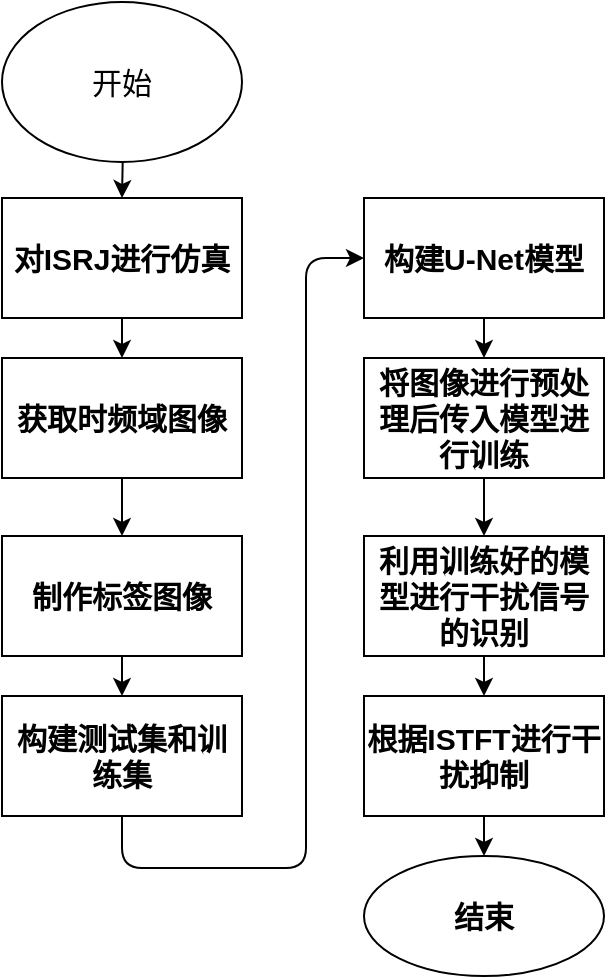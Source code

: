 <mxfile>
    <diagram id="0SL5Q9NEj4o697X3ydUE" name="第 1 页">
        <mxGraphModel dx="704" dy="890" grid="0" gridSize="10" guides="1" tooltips="1" connect="1" arrows="1" fold="1" page="1" pageScale="1" pageWidth="827" pageHeight="1169" math="0" shadow="0">
            <root>
                <mxCell id="0"/>
                <mxCell id="1" parent="0"/>
                <mxCell id="4" value="" style="edgeStyle=none;html=1;" edge="1" parent="1" source="2" target="3">
                    <mxGeometry relative="1" as="geometry"/>
                </mxCell>
                <mxCell id="2" value="开始" style="ellipse;whiteSpace=wrap;html=1;fontSize=15;" vertex="1" parent="1">
                    <mxGeometry x="90" y="342" width="120" height="80" as="geometry"/>
                </mxCell>
                <mxCell id="6" value="" style="edgeStyle=none;html=1;" edge="1" parent="1" source="3" target="5">
                    <mxGeometry relative="1" as="geometry"/>
                </mxCell>
                <mxCell id="3" value="对ISRJ进行仿真" style="whiteSpace=wrap;html=1;fontStyle=1;fontSize=15;" vertex="1" parent="1">
                    <mxGeometry x="90" y="440" width="120" height="60" as="geometry"/>
                </mxCell>
                <mxCell id="8" value="" style="edgeStyle=none;html=1;" edge="1" parent="1" source="5" target="7">
                    <mxGeometry relative="1" as="geometry"/>
                </mxCell>
                <mxCell id="5" value="获取时频域图像" style="whiteSpace=wrap;html=1;fontStyle=1;fontSize=15;" vertex="1" parent="1">
                    <mxGeometry x="90" y="520" width="120" height="60" as="geometry"/>
                </mxCell>
                <mxCell id="10" value="" style="edgeStyle=none;html=1;" edge="1" parent="1" source="7" target="9">
                    <mxGeometry relative="1" as="geometry"/>
                </mxCell>
                <mxCell id="7" value="制作标签图像" style="whiteSpace=wrap;html=1;fontStyle=1;fontSize=15;" vertex="1" parent="1">
                    <mxGeometry x="90" y="609" width="120" height="60" as="geometry"/>
                </mxCell>
                <mxCell id="12" value="" style="edgeStyle=orthogonalEdgeStyle;html=1;" edge="1" parent="1" source="9" target="11">
                    <mxGeometry relative="1" as="geometry">
                        <Array as="points">
                            <mxPoint x="150" y="775"/>
                            <mxPoint x="242" y="775"/>
                            <mxPoint x="242" y="470"/>
                        </Array>
                    </mxGeometry>
                </mxCell>
                <mxCell id="9" value="构建测试集和训练集" style="whiteSpace=wrap;html=1;fontStyle=1;fontSize=15;" vertex="1" parent="1">
                    <mxGeometry x="90" y="689" width="120" height="60" as="geometry"/>
                </mxCell>
                <mxCell id="14" value="" style="edgeStyle=orthogonalEdgeStyle;html=1;" edge="1" parent="1" source="11" target="13">
                    <mxGeometry relative="1" as="geometry"/>
                </mxCell>
                <mxCell id="11" value="构建U-Net模型" style="whiteSpace=wrap;html=1;fontStyle=1;fontSize=15;" vertex="1" parent="1">
                    <mxGeometry x="271" y="440" width="120" height="60" as="geometry"/>
                </mxCell>
                <mxCell id="16" value="" style="edgeStyle=orthogonalEdgeStyle;html=1;" edge="1" parent="1" source="13" target="15">
                    <mxGeometry relative="1" as="geometry"/>
                </mxCell>
                <mxCell id="13" value="将图像进行预处理后传入模型进行训练" style="whiteSpace=wrap;html=1;fontStyle=1;fontSize=15;" vertex="1" parent="1">
                    <mxGeometry x="271" y="520" width="120" height="60" as="geometry"/>
                </mxCell>
                <mxCell id="18" value="" style="edgeStyle=orthogonalEdgeStyle;html=1;" edge="1" parent="1" source="15" target="17">
                    <mxGeometry relative="1" as="geometry"/>
                </mxCell>
                <mxCell id="15" value="利用训练好的模型进行干扰信号的识别" style="whiteSpace=wrap;html=1;fontStyle=1;fontSize=15;" vertex="1" parent="1">
                    <mxGeometry x="271" y="609" width="120" height="60" as="geometry"/>
                </mxCell>
                <mxCell id="20" value="" style="edgeStyle=orthogonalEdgeStyle;html=1;" edge="1" parent="1" source="17" target="19">
                    <mxGeometry relative="1" as="geometry"/>
                </mxCell>
                <mxCell id="17" value="根据ISTFT进行干扰抑制" style="whiteSpace=wrap;html=1;fontStyle=1;fontSize=15;" vertex="1" parent="1">
                    <mxGeometry x="271" y="689" width="120" height="60" as="geometry"/>
                </mxCell>
                <mxCell id="19" value="结束" style="ellipse;whiteSpace=wrap;html=1;fontStyle=1;fontSize=15;" vertex="1" parent="1">
                    <mxGeometry x="271" y="769" width="120" height="60" as="geometry"/>
                </mxCell>
            </root>
        </mxGraphModel>
    </diagram>
</mxfile>